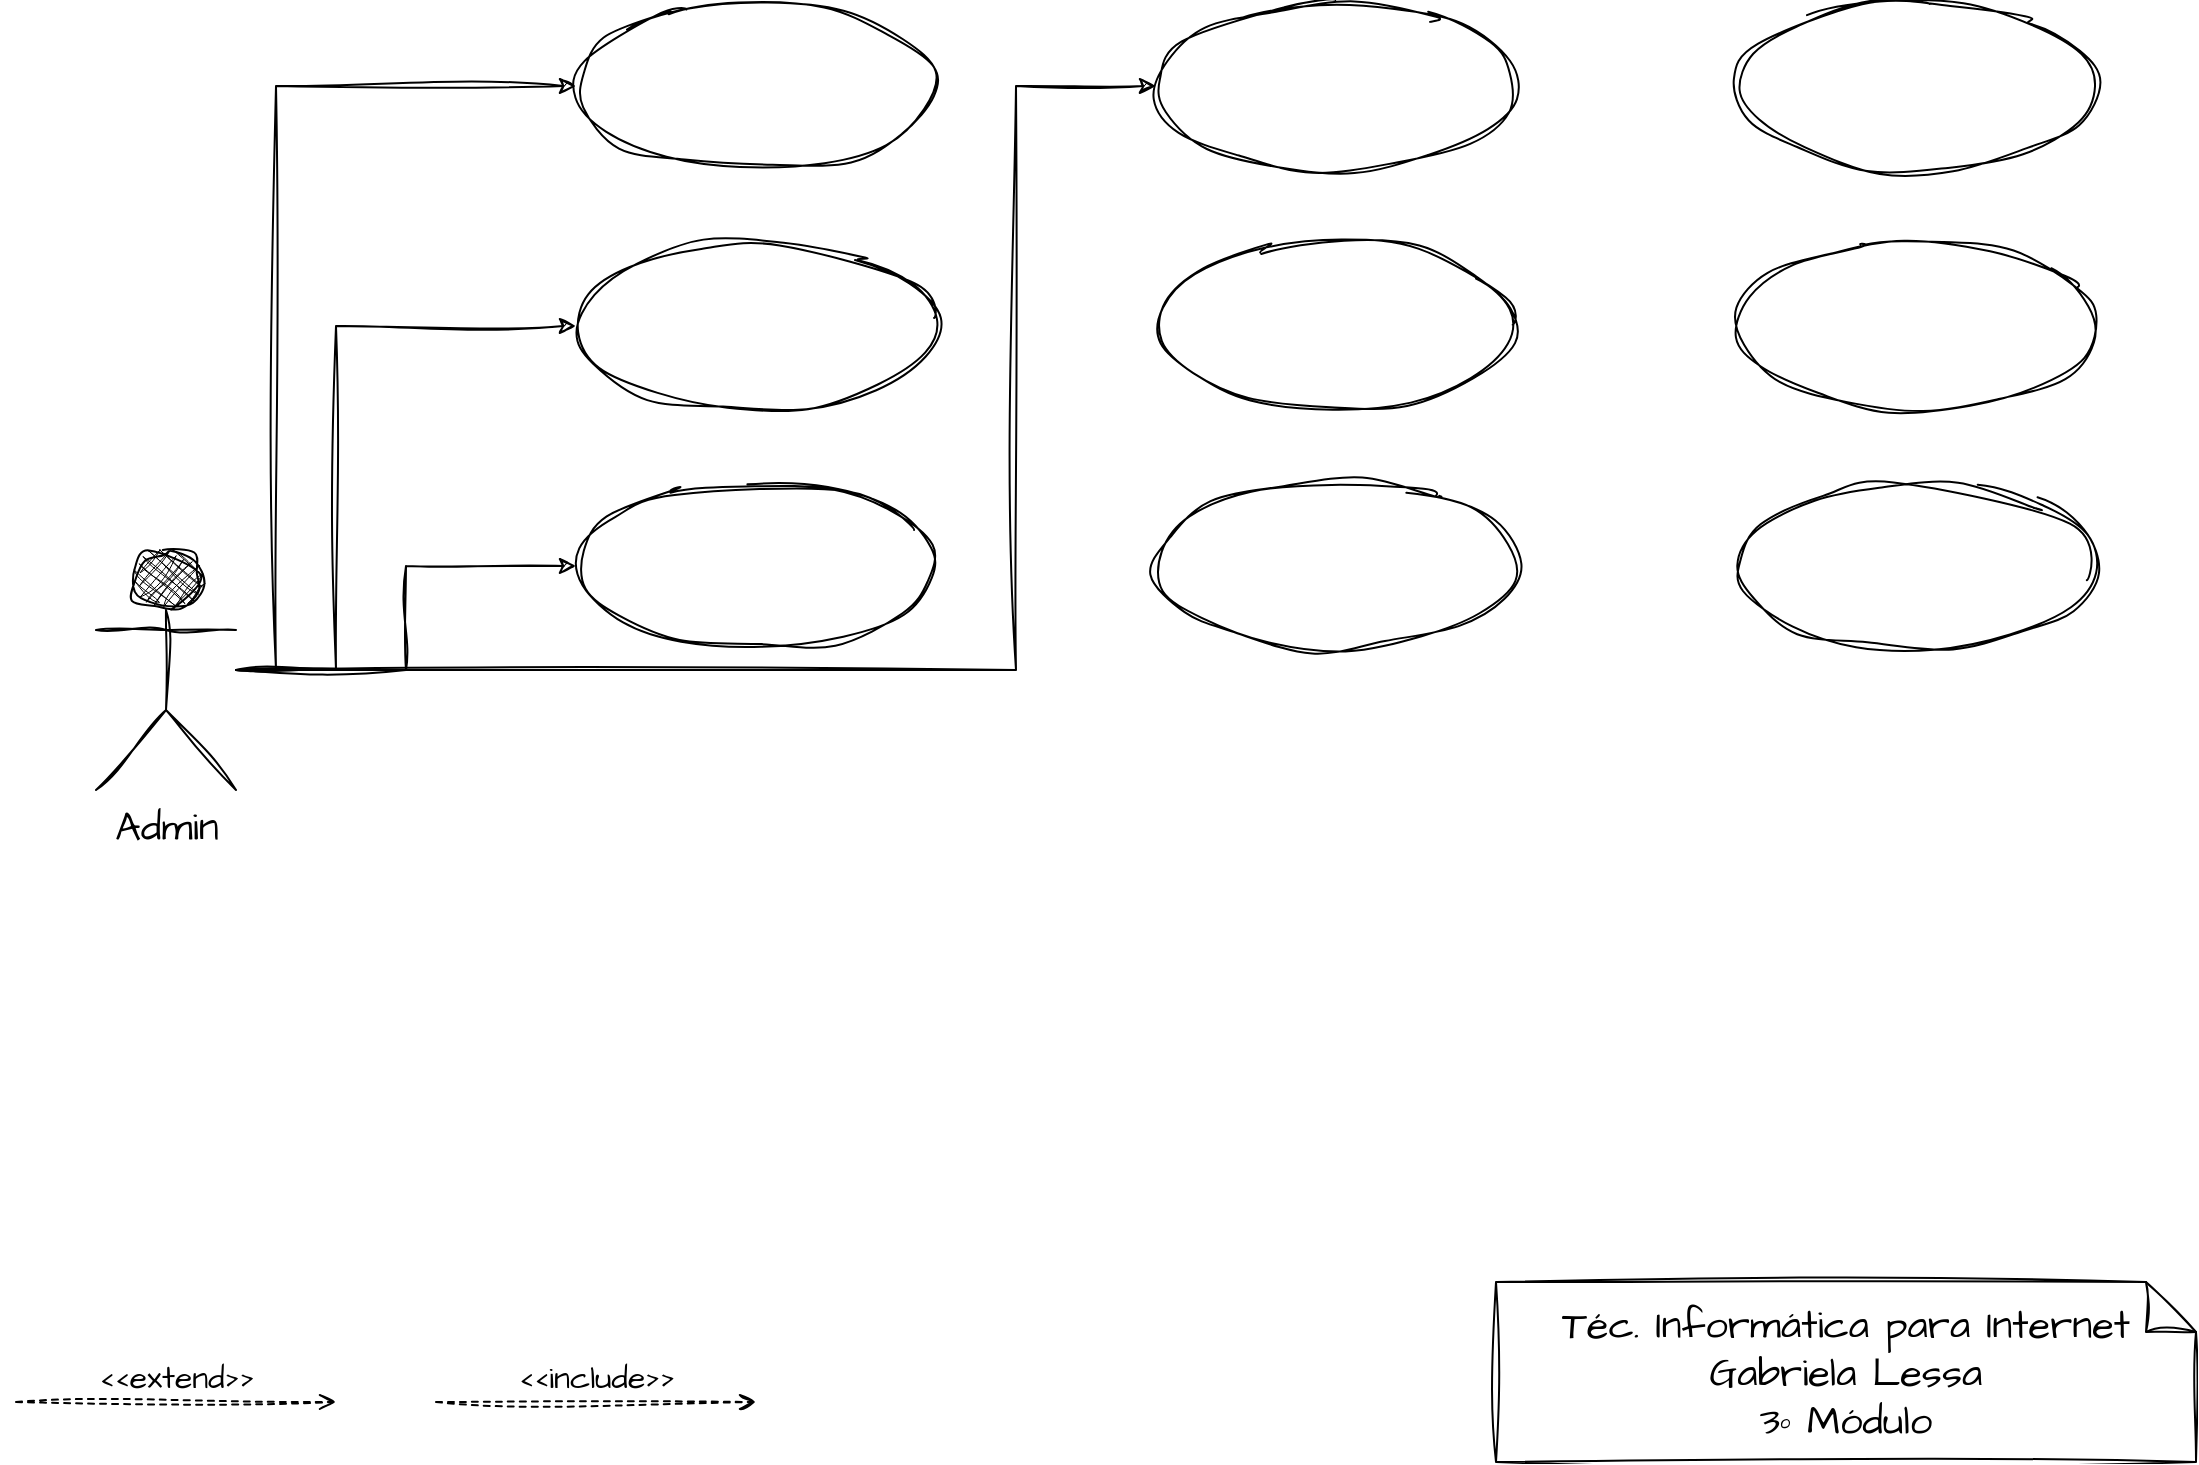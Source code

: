 <mxfile version="21.5.0" type="github">
  <diagram name="Página-1" id="oaLF5jLpRGnT7tSJAdiF">
    <mxGraphModel dx="1912" dy="1051" grid="1" gridSize="10" guides="1" tooltips="1" connect="1" arrows="1" fold="1" page="1" pageScale="1" pageWidth="1169" pageHeight="827" math="0" shadow="0">
      <root>
        <mxCell id="0" />
        <mxCell id="1" parent="0" />
        <mxCell id="L0_0jlxHTg8-q-Jsbypg-18" style="edgeStyle=orthogonalEdgeStyle;rounded=0;sketch=1;hachureGap=4;jiggle=2;curveFitting=1;orthogonalLoop=1;jettySize=auto;html=1;entryX=0;entryY=0.5;entryDx=0;entryDy=0;fontFamily=Architects Daughter;fontSource=https%3A%2F%2Ffonts.googleapis.com%2Fcss%3Ffamily%3DArchitects%2BDaughter;fontSize=16;" parent="1" source="L0_0jlxHTg8-q-Jsbypg-2" target="L0_0jlxHTg8-q-Jsbypg-4" edge="1">
          <mxGeometry relative="1" as="geometry">
            <Array as="points">
              <mxPoint x="190" y="414" />
              <mxPoint x="190" y="122" />
            </Array>
          </mxGeometry>
        </mxCell>
        <mxCell id="L0_0jlxHTg8-q-Jsbypg-19" style="edgeStyle=orthogonalEdgeStyle;rounded=0;sketch=1;hachureGap=4;jiggle=2;curveFitting=1;orthogonalLoop=1;jettySize=auto;html=1;entryX=0;entryY=0.5;entryDx=0;entryDy=0;fontFamily=Architects Daughter;fontSource=https%3A%2F%2Ffonts.googleapis.com%2Fcss%3Ffamily%3DArchitects%2BDaughter;fontSize=16;" parent="1" source="L0_0jlxHTg8-q-Jsbypg-2" target="L0_0jlxHTg8-q-Jsbypg-9" edge="1">
          <mxGeometry relative="1" as="geometry">
            <Array as="points">
              <mxPoint x="220" y="414" />
              <mxPoint x="220" y="242" />
            </Array>
          </mxGeometry>
        </mxCell>
        <mxCell id="L0_0jlxHTg8-q-Jsbypg-20" style="edgeStyle=orthogonalEdgeStyle;rounded=0;sketch=1;hachureGap=4;jiggle=2;curveFitting=1;orthogonalLoop=1;jettySize=auto;html=1;entryX=0;entryY=0.5;entryDx=0;entryDy=0;fontFamily=Architects Daughter;fontSource=https%3A%2F%2Ffonts.googleapis.com%2Fcss%3Ffamily%3DArchitects%2BDaughter;fontSize=16;" parent="1" source="L0_0jlxHTg8-q-Jsbypg-2" target="L0_0jlxHTg8-q-Jsbypg-10" edge="1">
          <mxGeometry relative="1" as="geometry" />
        </mxCell>
        <mxCell id="Gfg9nV2irQwumm-8BDyB-3" style="edgeStyle=orthogonalEdgeStyle;sketch=1;hachureGap=4;jiggle=2;curveFitting=1;orthogonalLoop=1;jettySize=auto;html=1;entryX=0;entryY=0.5;entryDx=0;entryDy=0;fontFamily=Architects Daughter;fontSource=https%3A%2F%2Ffonts.googleapis.com%2Fcss%3Ffamily%3DArchitects%2BDaughter;fontSize=16;rounded=0;" edge="1" parent="1" source="L0_0jlxHTg8-q-Jsbypg-2" target="L0_0jlxHTg8-q-Jsbypg-11">
          <mxGeometry relative="1" as="geometry">
            <Array as="points">
              <mxPoint x="560" y="414" />
              <mxPoint x="560" y="122" />
            </Array>
          </mxGeometry>
        </mxCell>
        <mxCell id="L0_0jlxHTg8-q-Jsbypg-2" value="Admin" style="shape=umlActor;verticalLabelPosition=bottom;verticalAlign=top;html=1;sketch=1;hachureGap=4;jiggle=2;curveFitting=1;fontFamily=Architects Daughter;fontSource=https%3A%2F%2Ffonts.googleapis.com%2Fcss%3Ffamily%3DArchitects%2BDaughter;fontSize=20;rounded=0;fillStyle=cross-hatch;fillColor=#000000;" parent="1" vertex="1">
          <mxGeometry x="100" y="354" width="70" height="120" as="geometry" />
        </mxCell>
        <mxCell id="L0_0jlxHTg8-q-Jsbypg-4" value="" style="shape=ellipse;container=1;horizontal=1;horizontalStack=0;resizeParent=1;resizeParentMax=0;resizeLast=0;html=1;dashed=0;collapsible=0;sketch=1;hachureGap=4;jiggle=2;curveFitting=1;fontFamily=Architects Daughter;fontSource=https%3A%2F%2Ffonts.googleapis.com%2Fcss%3Ffamily%3DArchitects%2BDaughter;fontSize=20;fillStyle=zigzag-line;fillColor=none;rounded=0;" parent="1" vertex="1">
          <mxGeometry x="340" y="80" width="180" height="84" as="geometry" />
        </mxCell>
        <mxCell id="L0_0jlxHTg8-q-Jsbypg-9" value="" style="shape=ellipse;container=1;horizontal=1;horizontalStack=0;resizeParent=1;resizeParentMax=0;resizeLast=0;html=1;dashed=0;collapsible=0;sketch=1;hachureGap=4;jiggle=2;curveFitting=1;fontFamily=Architects Daughter;fontSource=https%3A%2F%2Ffonts.googleapis.com%2Fcss%3Ffamily%3DArchitects%2BDaughter;fontSize=20;fillStyle=zigzag-line;fillColor=none;rounded=0;" parent="1" vertex="1">
          <mxGeometry x="340" y="200" width="180" height="84" as="geometry" />
        </mxCell>
        <mxCell id="L0_0jlxHTg8-q-Jsbypg-10" value="" style="shape=ellipse;container=1;horizontal=1;horizontalStack=0;resizeParent=1;resizeParentMax=0;resizeLast=0;html=1;dashed=0;collapsible=0;sketch=1;hachureGap=4;jiggle=2;curveFitting=1;fontFamily=Architects Daughter;fontSource=https%3A%2F%2Ffonts.googleapis.com%2Fcss%3Ffamily%3DArchitects%2BDaughter;fontSize=20;fillStyle=zigzag-line;fillColor=none;rounded=0;" parent="1" vertex="1">
          <mxGeometry x="340" y="320" width="180" height="84" as="geometry" />
        </mxCell>
        <mxCell id="L0_0jlxHTg8-q-Jsbypg-11" value="" style="shape=ellipse;container=1;horizontal=1;horizontalStack=0;resizeParent=1;resizeParentMax=0;resizeLast=0;html=1;dashed=0;collapsible=0;sketch=1;hachureGap=4;jiggle=2;curveFitting=1;fontFamily=Architects Daughter;fontSource=https%3A%2F%2Ffonts.googleapis.com%2Fcss%3Ffamily%3DArchitects%2BDaughter;fontSize=20;fillStyle=zigzag-line;fillColor=none;rounded=0;" parent="1" vertex="1">
          <mxGeometry x="630" y="80" width="180" height="84" as="geometry" />
        </mxCell>
        <mxCell id="L0_0jlxHTg8-q-Jsbypg-12" value="" style="shape=ellipse;container=1;horizontal=1;horizontalStack=0;resizeParent=1;resizeParentMax=0;resizeLast=0;html=1;dashed=0;collapsible=0;sketch=1;hachureGap=4;jiggle=2;curveFitting=1;fontFamily=Architects Daughter;fontSource=https%3A%2F%2Ffonts.googleapis.com%2Fcss%3Ffamily%3DArchitects%2BDaughter;fontSize=20;fillStyle=zigzag-line;fillColor=none;rounded=0;" parent="1" vertex="1">
          <mxGeometry x="630" y="200" width="180" height="84" as="geometry" />
        </mxCell>
        <mxCell id="L0_0jlxHTg8-q-Jsbypg-13" value="" style="shape=ellipse;container=1;horizontal=1;horizontalStack=0;resizeParent=1;resizeParentMax=0;resizeLast=0;html=1;dashed=0;collapsible=0;sketch=1;hachureGap=4;jiggle=2;curveFitting=1;fontFamily=Architects Daughter;fontSource=https%3A%2F%2Ffonts.googleapis.com%2Fcss%3Ffamily%3DArchitects%2BDaughter;fontSize=20;fillStyle=zigzag-line;fillColor=none;rounded=0;" parent="1" vertex="1">
          <mxGeometry x="630" y="320" width="180" height="84" as="geometry" />
        </mxCell>
        <mxCell id="L0_0jlxHTg8-q-Jsbypg-15" value="" style="shape=ellipse;container=1;horizontal=1;horizontalStack=0;resizeParent=1;resizeParentMax=0;resizeLast=0;html=1;dashed=0;collapsible=0;sketch=1;hachureGap=4;jiggle=2;curveFitting=1;fontFamily=Architects Daughter;fontSource=https%3A%2F%2Ffonts.googleapis.com%2Fcss%3Ffamily%3DArchitects%2BDaughter;fontSize=20;fillStyle=zigzag-line;fillColor=none;rounded=0;" parent="1" vertex="1">
          <mxGeometry x="920" y="80" width="180" height="84" as="geometry" />
        </mxCell>
        <mxCell id="L0_0jlxHTg8-q-Jsbypg-16" value="" style="shape=ellipse;container=1;horizontal=1;horizontalStack=0;resizeParent=1;resizeParentMax=0;resizeLast=0;html=1;dashed=0;collapsible=0;sketch=1;hachureGap=4;jiggle=2;curveFitting=1;fontFamily=Architects Daughter;fontSource=https%3A%2F%2Ffonts.googleapis.com%2Fcss%3Ffamily%3DArchitects%2BDaughter;fontSize=20;fillStyle=zigzag-line;fillColor=none;rounded=0;" parent="1" vertex="1">
          <mxGeometry x="920" y="200" width="180" height="84" as="geometry" />
        </mxCell>
        <mxCell id="L0_0jlxHTg8-q-Jsbypg-17" value="" style="shape=ellipse;container=1;horizontal=1;horizontalStack=0;resizeParent=1;resizeParentMax=0;resizeLast=0;html=1;dashed=0;collapsible=0;sketch=1;hachureGap=4;jiggle=2;curveFitting=1;fontFamily=Architects Daughter;fontSource=https%3A%2F%2Ffonts.googleapis.com%2Fcss%3Ffamily%3DArchitects%2BDaughter;fontSize=20;fillStyle=zigzag-line;fillColor=none;rounded=0;" parent="1" vertex="1">
          <mxGeometry x="920" y="320" width="180" height="84" as="geometry" />
        </mxCell>
        <mxCell id="L0_0jlxHTg8-q-Jsbypg-21" value="&amp;lt;&amp;lt;extend&amp;gt;&amp;gt;" style="html=1;verticalAlign=bottom;labelBackgroundColor=none;endArrow=open;endFill=0;dashed=1;sketch=1;hachureGap=4;jiggle=2;curveFitting=1;fontFamily=Architects Daughter;fontSource=https%3A%2F%2Ffonts.googleapis.com%2Fcss%3Ffamily%3DArchitects%2BDaughter;fontSize=16;rounded=0;" parent="1" edge="1">
          <mxGeometry width="160" relative="1" as="geometry">
            <mxPoint x="60" y="780" as="sourcePoint" />
            <mxPoint x="220" y="780" as="targetPoint" />
          </mxGeometry>
        </mxCell>
        <mxCell id="L0_0jlxHTg8-q-Jsbypg-22" value="&amp;lt;&amp;lt;include&amp;gt;&amp;gt;" style="html=1;verticalAlign=bottom;labelBackgroundColor=none;endArrow=open;endFill=0;dashed=1;sketch=1;hachureGap=4;jiggle=2;curveFitting=1;fontFamily=Architects Daughter;fontSource=https%3A%2F%2Ffonts.googleapis.com%2Fcss%3Ffamily%3DArchitects%2BDaughter;fontSize=16;rounded=0;" parent="1" edge="1">
          <mxGeometry width="160" relative="1" as="geometry">
            <mxPoint x="270" y="780" as="sourcePoint" />
            <mxPoint x="430" y="780" as="targetPoint" />
          </mxGeometry>
        </mxCell>
        <mxCell id="Gfg9nV2irQwumm-8BDyB-2" value="&lt;div style=&quot;border-color: var(--border-color);&quot;&gt;Téc. Informática para Internet&lt;/div&gt;&lt;div style=&quot;border-color: var(--border-color);&quot;&gt;&lt;span style=&quot;border-color: var(--border-color); background-color: initial;&quot;&gt;Gabriela Lessa&lt;/span&gt;&lt;/div&gt;&lt;div style=&quot;border-color: var(--border-color);&quot;&gt;&lt;span style=&quot;border-color: var(--border-color); background-color: initial;&quot;&gt;3º Módulo&lt;/span&gt;&lt;/div&gt;" style="shape=note2;boundedLbl=1;whiteSpace=wrap;html=1;size=25;verticalAlign=middle;align=center;sketch=1;hachureGap=4;jiggle=2;curveFitting=1;fontFamily=Architects Daughter;fontSource=https%3A%2F%2Ffonts.googleapis.com%2Fcss%3Ffamily%3DArchitects%2BDaughter;fontSize=20;fillColor=none;rounded=0;" vertex="1" parent="1">
          <mxGeometry x="800" y="720" width="350" height="90" as="geometry" />
        </mxCell>
      </root>
    </mxGraphModel>
  </diagram>
</mxfile>
